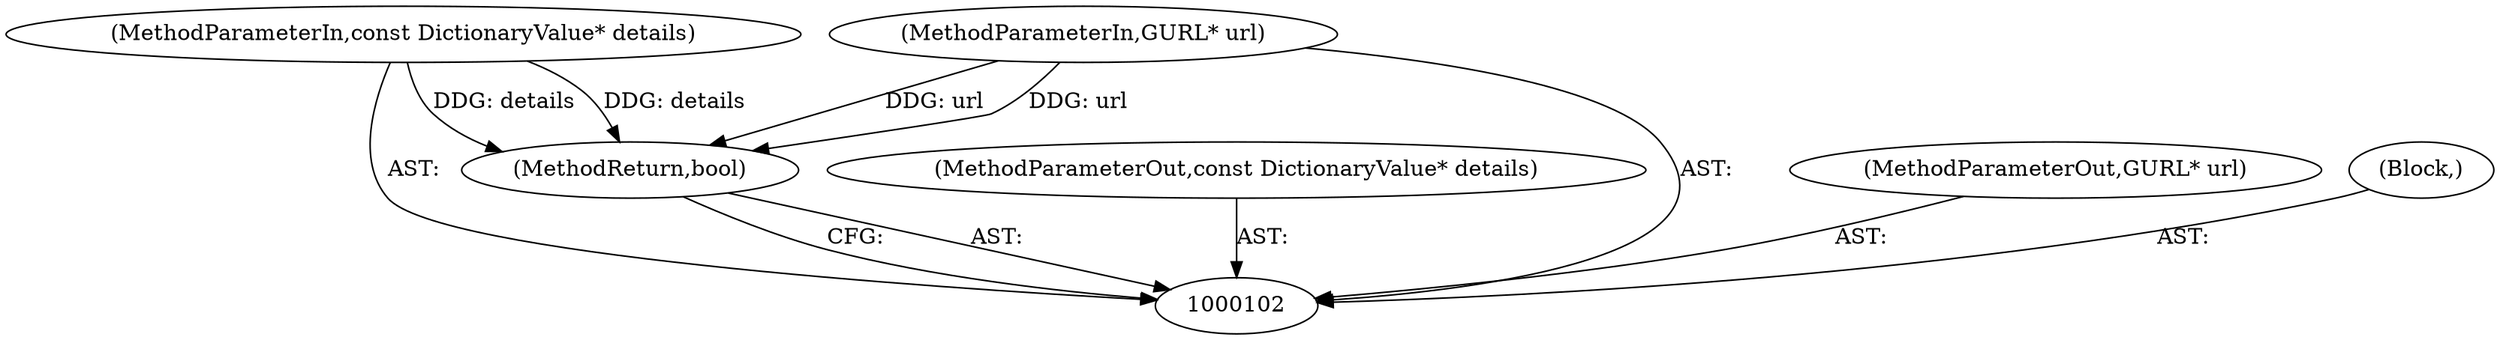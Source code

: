 digraph "0_Chrome_b7e899141194fa27d55a990e38ae8bdcc5183a90_0" {
"1000106" [label="(MethodReturn,bool)"];
"1000103" [label="(MethodParameterIn,const DictionaryValue* details)"];
"1000112" [label="(MethodParameterOut,const DictionaryValue* details)"];
"1000104" [label="(MethodParameterIn,GURL* url)"];
"1000113" [label="(MethodParameterOut,GURL* url)"];
"1000105" [label="(Block,)"];
"1000106" -> "1000102"  [label="AST: "];
"1000106" -> "1000102"  [label="CFG: "];
"1000104" -> "1000106"  [label="DDG: url"];
"1000103" -> "1000106"  [label="DDG: details"];
"1000103" -> "1000102"  [label="AST: "];
"1000103" -> "1000106"  [label="DDG: details"];
"1000112" -> "1000102"  [label="AST: "];
"1000104" -> "1000102"  [label="AST: "];
"1000104" -> "1000106"  [label="DDG: url"];
"1000113" -> "1000102"  [label="AST: "];
"1000105" -> "1000102"  [label="AST: "];
}
